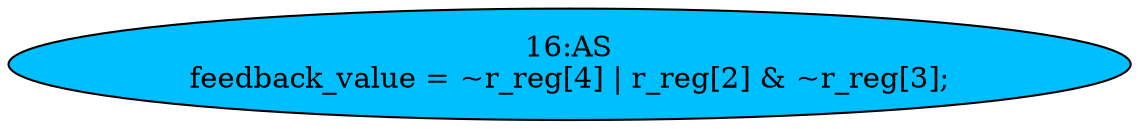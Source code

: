strict digraph "" {
	node [label="\N"];
	"16:AS"	[ast="<pyverilog.vparser.ast.Assign object at 0x7fd1f14a2210>",
		def_var="['feedback_value']",
		fillcolor=deepskyblue,
		label="16:AS
feedback_value = ~r_reg[4] | r_reg[2] & ~r_reg[3];",
		statements="[]",
		style=filled,
		typ=Assign,
		use_var="['r_reg', 'r_reg', 'r_reg']"];
}
